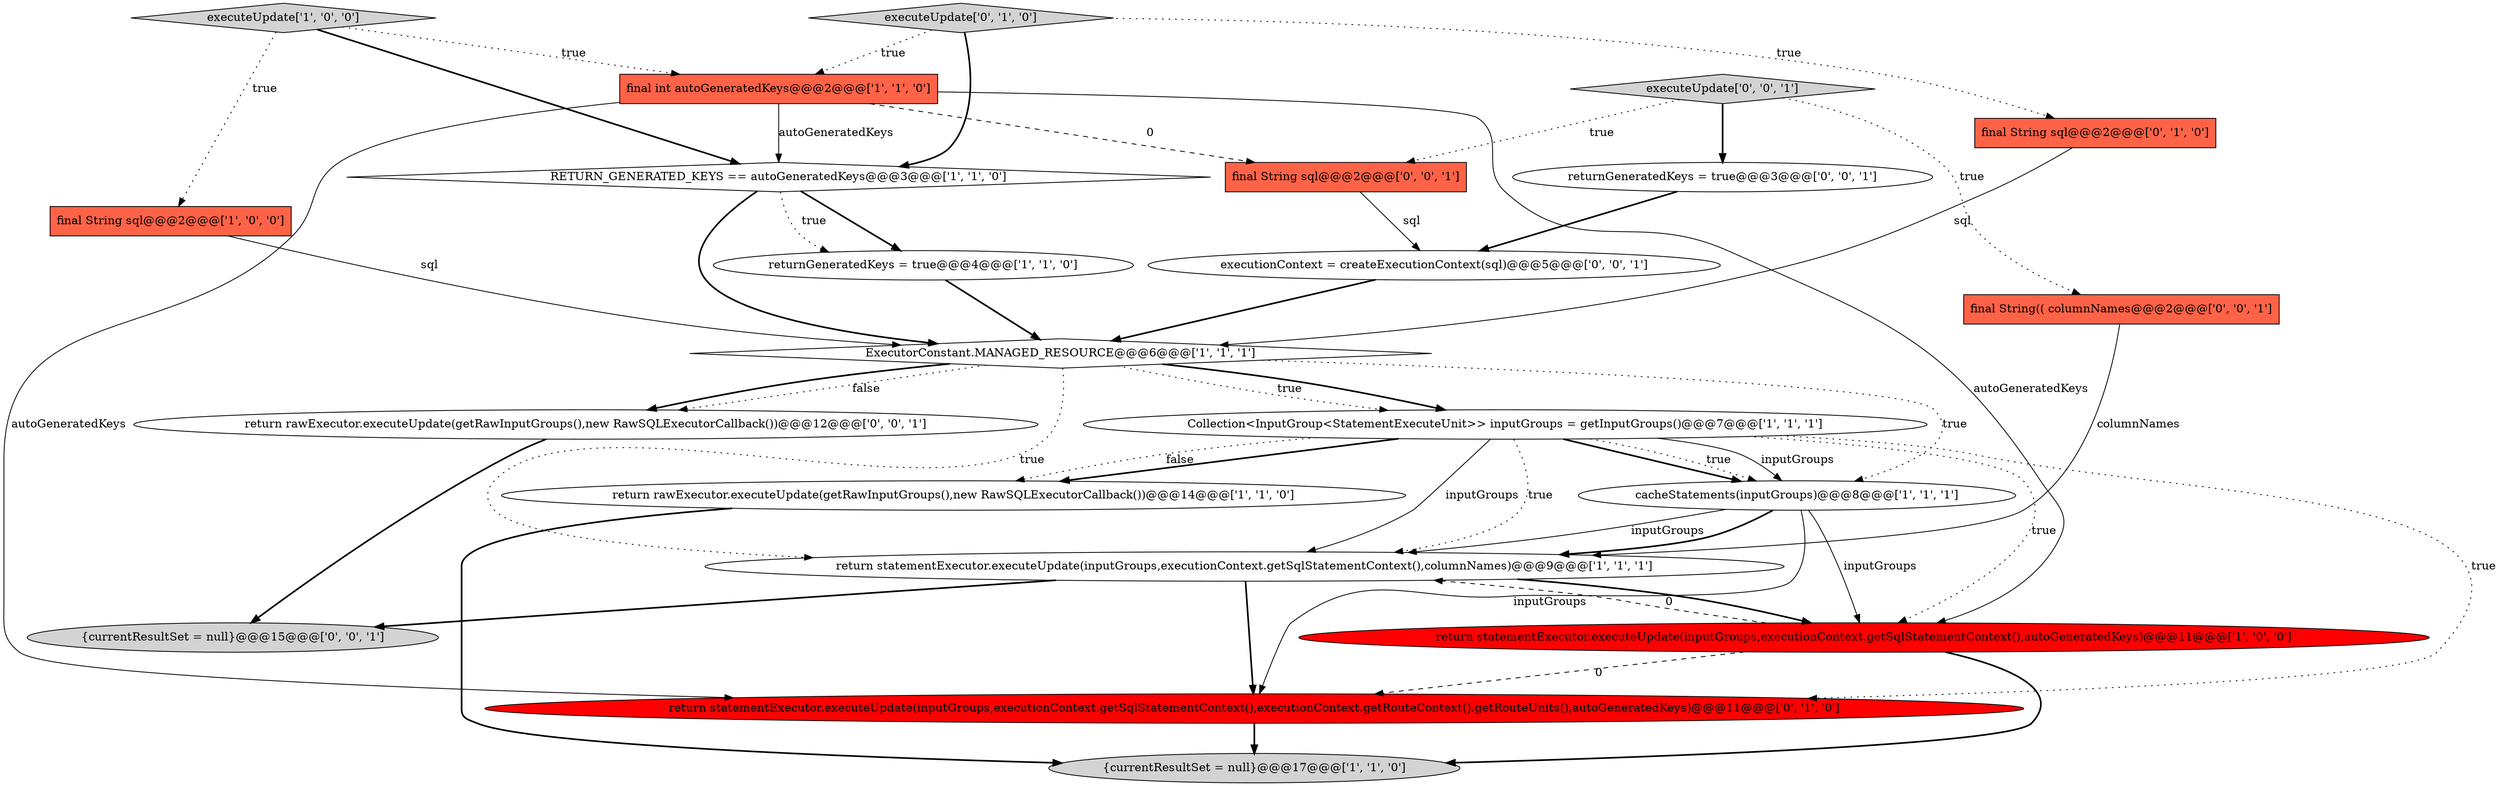 digraph {
19 [style = filled, label = "return rawExecutor.executeUpdate(getRawInputGroups(),new RawSQLExecutorCallback())@@@12@@@['0', '0', '1']", fillcolor = white, shape = ellipse image = "AAA0AAABBB3BBB"];
3 [style = filled, label = "cacheStatements(inputGroups)@@@8@@@['1', '1', '1']", fillcolor = white, shape = ellipse image = "AAA0AAABBB1BBB"];
9 [style = filled, label = "final int autoGeneratedKeys@@@2@@@['1', '1', '0']", fillcolor = tomato, shape = box image = "AAA0AAABBB1BBB"];
17 [style = filled, label = "final String sql@@@2@@@['0', '0', '1']", fillcolor = tomato, shape = box image = "AAA0AAABBB3BBB"];
5 [style = filled, label = "{currentResultSet = null}@@@17@@@['1', '1', '0']", fillcolor = lightgray, shape = ellipse image = "AAA0AAABBB1BBB"];
7 [style = filled, label = "ExecutorConstant.MANAGED_RESOURCE@@@6@@@['1', '1', '1']", fillcolor = white, shape = diamond image = "AAA0AAABBB1BBB"];
20 [style = filled, label = "executionContext = createExecutionContext(sql)@@@5@@@['0', '0', '1']", fillcolor = white, shape = ellipse image = "AAA0AAABBB3BBB"];
13 [style = filled, label = "executeUpdate['0', '1', '0']", fillcolor = lightgray, shape = diamond image = "AAA0AAABBB2BBB"];
0 [style = filled, label = "return statementExecutor.executeUpdate(inputGroups,executionContext.getSqlStatementContext(),columnNames)@@@9@@@['1', '1', '1']", fillcolor = white, shape = ellipse image = "AAA0AAABBB1BBB"];
12 [style = filled, label = "final String sql@@@2@@@['0', '1', '0']", fillcolor = tomato, shape = box image = "AAA0AAABBB2BBB"];
8 [style = filled, label = "RETURN_GENERATED_KEYS == autoGeneratedKeys@@@3@@@['1', '1', '0']", fillcolor = white, shape = diamond image = "AAA0AAABBB1BBB"];
11 [style = filled, label = "executeUpdate['1', '0', '0']", fillcolor = lightgray, shape = diamond image = "AAA0AAABBB1BBB"];
10 [style = filled, label = "return statementExecutor.executeUpdate(inputGroups,executionContext.getSqlStatementContext(),autoGeneratedKeys)@@@11@@@['1', '0', '0']", fillcolor = red, shape = ellipse image = "AAA1AAABBB1BBB"];
1 [style = filled, label = "Collection<InputGroup<StatementExecuteUnit>> inputGroups = getInputGroups()@@@7@@@['1', '1', '1']", fillcolor = white, shape = ellipse image = "AAA0AAABBB1BBB"];
2 [style = filled, label = "final String sql@@@2@@@['1', '0', '0']", fillcolor = tomato, shape = box image = "AAA0AAABBB1BBB"];
14 [style = filled, label = "return statementExecutor.executeUpdate(inputGroups,executionContext.getSqlStatementContext(),executionContext.getRouteContext().getRouteUnits(),autoGeneratedKeys)@@@11@@@['0', '1', '0']", fillcolor = red, shape = ellipse image = "AAA1AAABBB2BBB"];
16 [style = filled, label = "{currentResultSet = null}@@@15@@@['0', '0', '1']", fillcolor = lightgray, shape = ellipse image = "AAA0AAABBB3BBB"];
4 [style = filled, label = "return rawExecutor.executeUpdate(getRawInputGroups(),new RawSQLExecutorCallback())@@@14@@@['1', '1', '0']", fillcolor = white, shape = ellipse image = "AAA0AAABBB1BBB"];
21 [style = filled, label = "executeUpdate['0', '0', '1']", fillcolor = lightgray, shape = diamond image = "AAA0AAABBB3BBB"];
15 [style = filled, label = "final String(( columnNames@@@2@@@['0', '0', '1']", fillcolor = tomato, shape = box image = "AAA0AAABBB3BBB"];
18 [style = filled, label = "returnGeneratedKeys = true@@@3@@@['0', '0', '1']", fillcolor = white, shape = ellipse image = "AAA0AAABBB3BBB"];
6 [style = filled, label = "returnGeneratedKeys = true@@@4@@@['1', '1', '0']", fillcolor = white, shape = ellipse image = "AAA0AAABBB1BBB"];
3->0 [style = solid, label="inputGroups"];
2->7 [style = solid, label="sql"];
1->4 [style = bold, label=""];
1->3 [style = solid, label="inputGroups"];
0->16 [style = bold, label=""];
7->1 [style = bold, label=""];
12->7 [style = solid, label="sql"];
1->10 [style = dotted, label="true"];
21->15 [style = dotted, label="true"];
1->0 [style = solid, label="inputGroups"];
13->12 [style = dotted, label="true"];
9->10 [style = solid, label="autoGeneratedKeys"];
1->3 [style = bold, label=""];
3->14 [style = solid, label="inputGroups"];
11->9 [style = dotted, label="true"];
8->6 [style = bold, label=""];
21->17 [style = dotted, label="true"];
1->14 [style = dotted, label="true"];
7->0 [style = dotted, label="true"];
21->18 [style = bold, label=""];
17->20 [style = solid, label="sql"];
3->0 [style = bold, label=""];
8->7 [style = bold, label=""];
19->16 [style = bold, label=""];
1->3 [style = dotted, label="true"];
9->14 [style = solid, label="autoGeneratedKeys"];
18->20 [style = bold, label=""];
0->10 [style = bold, label=""];
11->2 [style = dotted, label="true"];
0->14 [style = bold, label=""];
8->6 [style = dotted, label="true"];
10->5 [style = bold, label=""];
10->0 [style = dashed, label="0"];
1->4 [style = dotted, label="false"];
7->3 [style = dotted, label="true"];
9->17 [style = dashed, label="0"];
3->10 [style = solid, label="inputGroups"];
11->8 [style = bold, label=""];
7->19 [style = dotted, label="false"];
1->0 [style = dotted, label="true"];
13->8 [style = bold, label=""];
6->7 [style = bold, label=""];
7->1 [style = dotted, label="true"];
20->7 [style = bold, label=""];
7->19 [style = bold, label=""];
9->8 [style = solid, label="autoGeneratedKeys"];
4->5 [style = bold, label=""];
10->14 [style = dashed, label="0"];
15->0 [style = solid, label="columnNames"];
14->5 [style = bold, label=""];
13->9 [style = dotted, label="true"];
}
